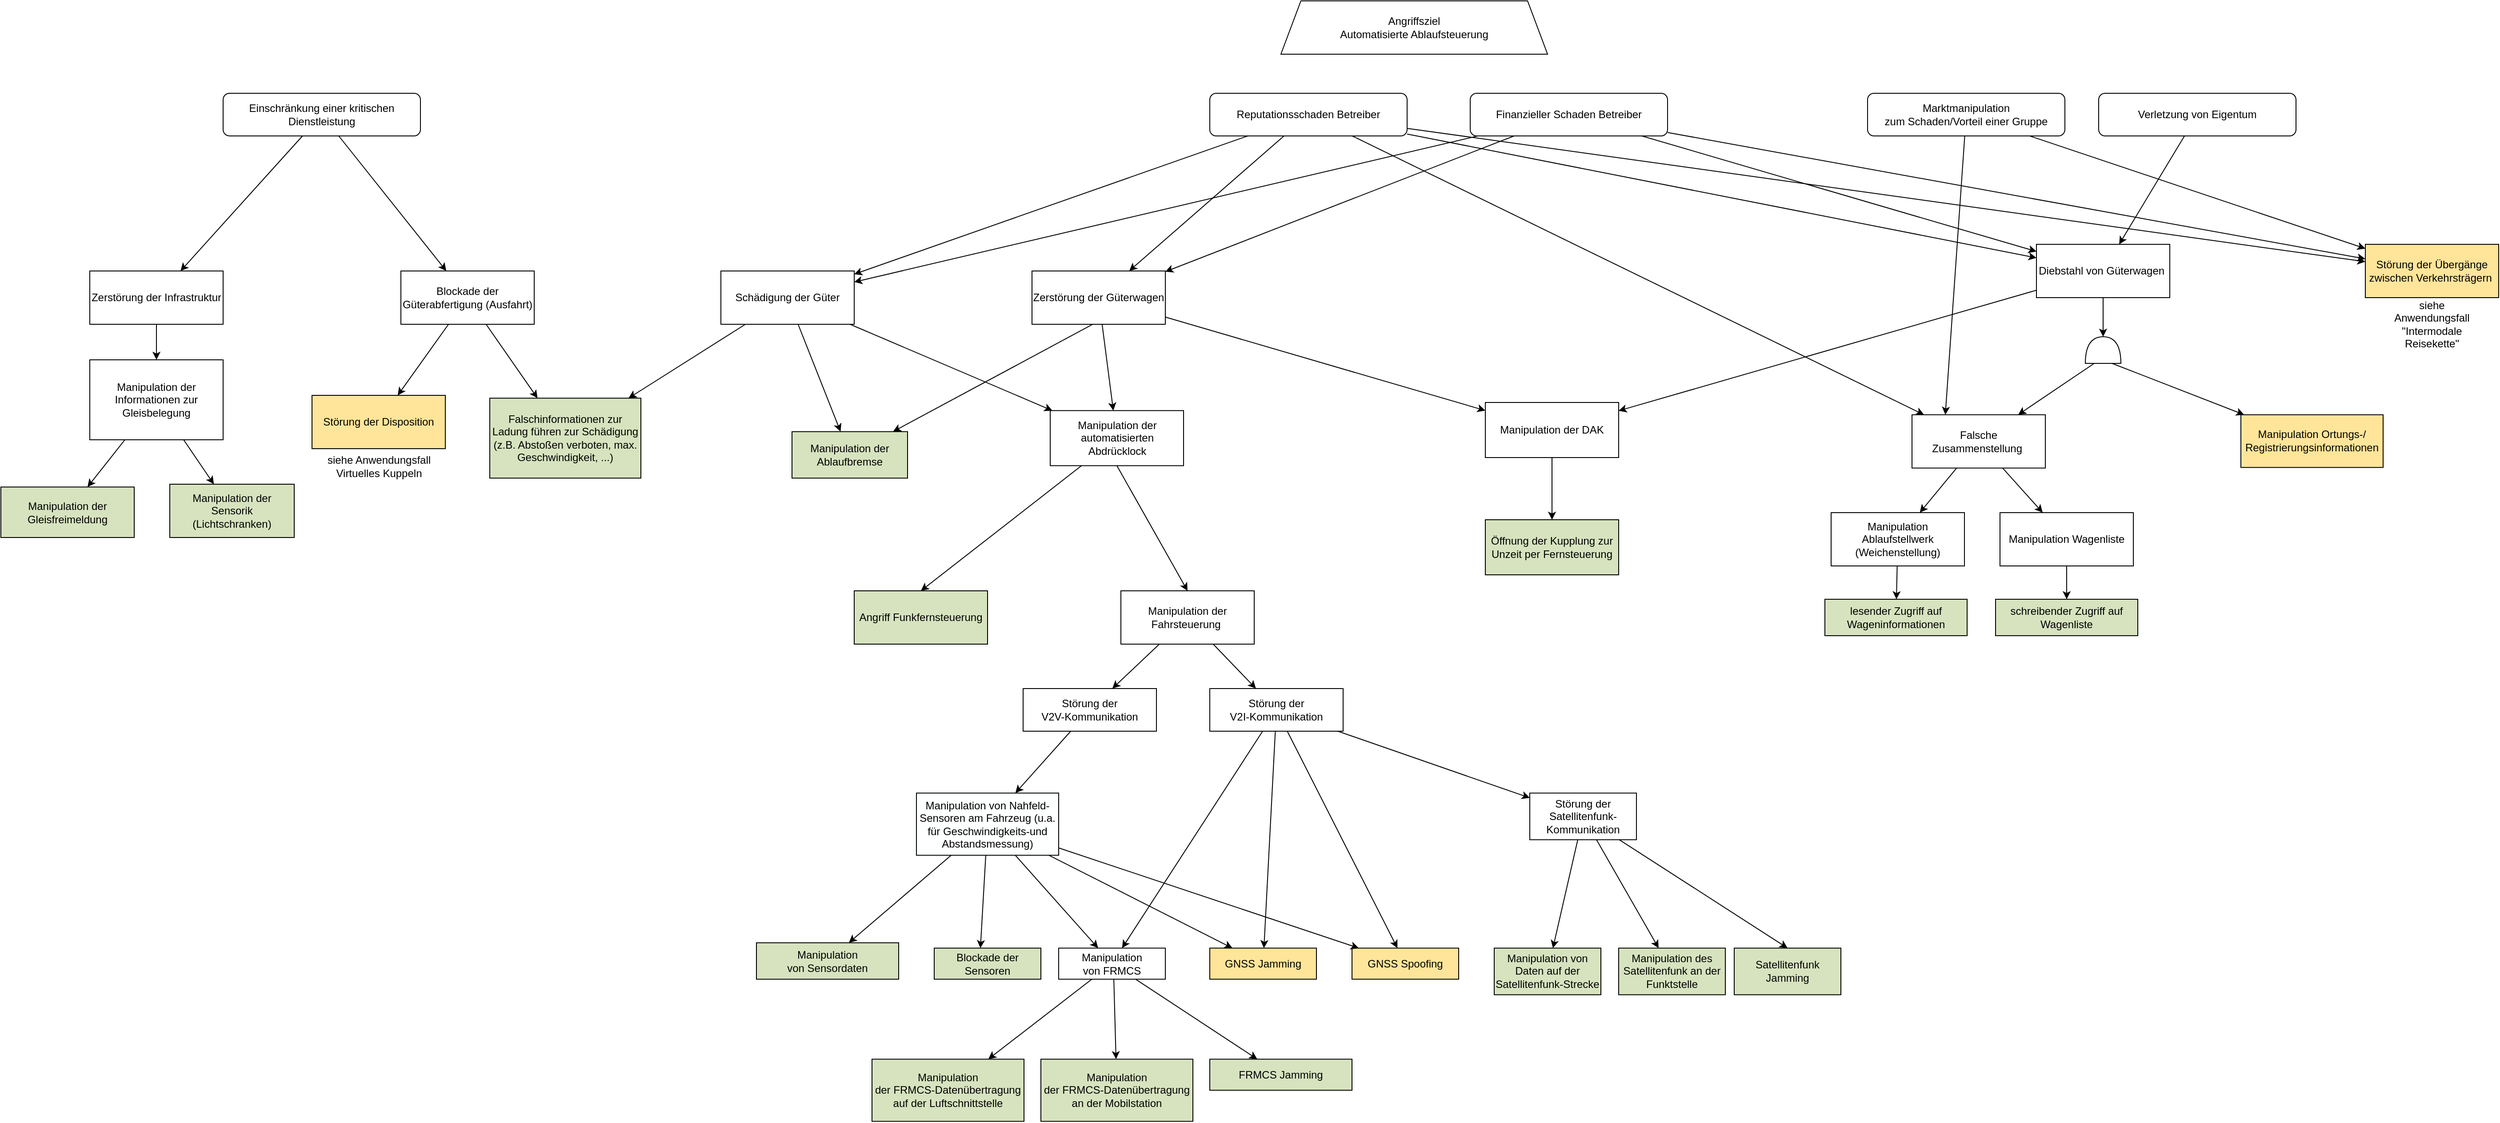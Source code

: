 <mxfile compressed="false" version="15.7.3" type="device">
  <diagram id="UJWsQ4LCsPfUxE9BL8zf" name="Seite-1">
    <mxGraphModel dx="2354" dy="2383" grid="1" gridSize="10" guides="1" tooltips="1" connect="1" arrows="1" fold="1" page="1" pageScale="1" pageWidth="1169" pageHeight="827" math="0" shadow="0">
      <root>
        <mxCell id="0" />
        <mxCell id="1" parent="0" />
        <mxCell id="d351gr_Q7ugyejpmsUi6-1" value="Angriffsziel&#xa;Automatisierte Ablaufsteuerung" style="whiteSpace=wrap;shape=trapezoid;size=0.075;" parent="1" vertex="1">
          <mxGeometry x="960" y="-1654" width="300" height="60" as="geometry" />
        </mxCell>
        <mxCell id="kprr7zVfryuXTpy--eaS-2" value="Einschränkung einer kritischen Dienstleistung" style="rounded=1;whiteSpace=wrap;" parent="1" vertex="1">
          <mxGeometry x="-230" y="-1550" width="222" height="48" as="geometry" />
        </mxCell>
        <mxCell id="kprr7zVfryuXTpy--eaS-3" value="Reputationsschaden Betreiber" style="rounded=1;whiteSpace=wrap;" parent="1" vertex="1">
          <mxGeometry x="880" y="-1550" width="222" height="48" as="geometry" />
        </mxCell>
        <mxCell id="kprr7zVfryuXTpy--eaS-8" value="Marktmanipulation&#xa;zum Schaden/Vorteil einer Gruppe" style="rounded=1;whiteSpace=wrap;" parent="1" vertex="1">
          <mxGeometry x="1620" y="-1550" width="222" height="48" as="geometry" />
        </mxCell>
        <mxCell id="kprr7zVfryuXTpy--eaS-11" value="Verletzung von Eigentum" style="rounded=1;whiteSpace=wrap;" parent="1" vertex="1">
          <mxGeometry x="1880" y="-1550" width="222" height="48" as="geometry" />
        </mxCell>
        <mxCell id="i0_VuYSUXwv3GOk7AtMA-3" value="Störung der Disposition" style="fillColor=#fee599;whiteSpace=wrap;" parent="1" vertex="1">
          <mxGeometry x="-130" y="-1210" width="150" height="60" as="geometry" />
        </mxCell>
        <mxCell id="i0_VuYSUXwv3GOk7AtMA-4" value="siehe Anwendungsfall Virtuelles Kuppeln" style="text;strokeColor=none;fillColor=none;align=center;verticalAlign=middle;whiteSpace=wrap;rounded=0;" parent="1" vertex="1">
          <mxGeometry x="-122.5" y="-1140" width="135" height="20" as="geometry" />
        </mxCell>
        <mxCell id="i0_VuYSUXwv3GOk7AtMA-6" value="Störung der Übergänge zwischen Verkehrsträgern " style="fillColor=#fee599;whiteSpace=wrap;" parent="1" vertex="1">
          <mxGeometry x="2180" y="-1380" width="150" height="60" as="geometry" />
        </mxCell>
        <mxCell id="i0_VuYSUXwv3GOk7AtMA-7" value="siehe Anwendungsfall &quot;Intermodale Reisekette&quot;" style="text;strokeColor=none;fillColor=none;align=center;verticalAlign=middle;whiteSpace=wrap;rounded=0;" parent="1" vertex="1">
          <mxGeometry x="2200" y="-1300" width="110" height="20" as="geometry" />
        </mxCell>
        <mxCell id="i0_VuYSUXwv3GOk7AtMA-8" value="Manipulation der Fahrsteuerung " style="whiteSpace=wrap;" parent="1" vertex="1">
          <mxGeometry x="780" y="-990" width="150" height="60" as="geometry" />
        </mxCell>
        <mxCell id="i0_VuYSUXwv3GOk7AtMA-9" value="Manipulation von Nahfeld-Sensoren am Fahrzeug (u.a. für Geschwindigkeits-und Abstandsmessung)" style="verticalAlign=middle;align=center;gradientColor=none;labelBackgroundColor=none;rounded=0;whiteSpace=wrap;fillColor=#FEFFFF;" parent="1" vertex="1">
          <mxGeometry x="550" y="-762.34" width="160" height="70" as="geometry" />
        </mxCell>
        <mxCell id="i0_VuYSUXwv3GOk7AtMA-10" value="Manipulation&#xa;von Sensordaten" style="verticalAlign=middle;align=center;gradientColor=none;labelBackgroundColor=none;rounded=0;whiteSpace=wrap;fillColor=#D7E3BF;" parent="1" vertex="1">
          <mxGeometry x="370" y="-593.84" width="160" height="41" as="geometry" />
        </mxCell>
        <mxCell id="i0_VuYSUXwv3GOk7AtMA-11" value="Blockade der&#xa;Sensoren" style="verticalAlign=middle;align=center;gradientColor=none;labelBackgroundColor=none;rounded=0;whiteSpace=wrap;fillColor=#D7E3BF;" parent="1" vertex="1">
          <mxGeometry x="570" y="-587.84" width="120" height="35" as="geometry" />
        </mxCell>
        <mxCell id="i0_VuYSUXwv3GOk7AtMA-12" value="" style="endArrow=classic;" parent="1" source="i0_VuYSUXwv3GOk7AtMA-9" target="i0_VuYSUXwv3GOk7AtMA-10" edge="1">
          <mxGeometry width="50" height="50" relative="1" as="geometry">
            <mxPoint x="470" y="-792.84" as="sourcePoint" />
            <mxPoint x="520" y="-842.84" as="targetPoint" />
          </mxGeometry>
        </mxCell>
        <mxCell id="i0_VuYSUXwv3GOk7AtMA-13" value="" style="endArrow=classic;entryX=0.433;entryY=0;entryDx=0;entryDy=0;entryPerimeter=0;" parent="1" source="i0_VuYSUXwv3GOk7AtMA-9" target="i0_VuYSUXwv3GOk7AtMA-11" edge="1">
          <mxGeometry width="50" height="50" relative="1" as="geometry">
            <mxPoint x="477" y="-812.84" as="sourcePoint" />
            <mxPoint x="570" y="-732.84" as="targetPoint" />
          </mxGeometry>
        </mxCell>
        <mxCell id="0azLL2mrelKw0A_vAqfH-1" value="" style="edgeStyle=none;rounded=0;orthogonalLoop=1;jettySize=auto;html=1;" parent="1" source="i0_VuYSUXwv3GOk7AtMA-8" target="i0_VuYSUXwv3GOk7AtMA-14" edge="1">
          <mxGeometry relative="1" as="geometry" />
        </mxCell>
        <mxCell id="i0_VuYSUXwv3GOk7AtMA-14" value="Störung der&#xa;V2V-Kommunikation" style="verticalAlign=middle;align=center;fillColor=#FFFFFF;gradientColor=none;labelBackgroundColor=none;rounded=0;whiteSpace=wrap;" parent="1" vertex="1">
          <mxGeometry x="670" y="-880" width="150" height="48" as="geometry" />
        </mxCell>
        <mxCell id="i0_VuYSUXwv3GOk7AtMA-15" value="" style="endArrow=classic;" parent="1" source="i0_VuYSUXwv3GOk7AtMA-14" target="i0_VuYSUXwv3GOk7AtMA-9" edge="1">
          <mxGeometry width="50" height="50" relative="1" as="geometry">
            <mxPoint x="720.247" y="-814.84" as="sourcePoint" />
            <mxPoint x="560" y="-862.84" as="targetPoint" />
          </mxGeometry>
        </mxCell>
        <mxCell id="i0_VuYSUXwv3GOk7AtMA-16" value="GNSS Jamming" style="verticalAlign=middle;align=center;fillColor=#fee599;gradientColor=none;labelBackgroundColor=none;rounded=0;whiteSpace=wrap;" parent="1" vertex="1">
          <mxGeometry x="880" y="-587.84" width="120" height="35" as="geometry" />
        </mxCell>
        <mxCell id="i0_VuYSUXwv3GOk7AtMA-17" value="GNSS Spoofing" style="verticalAlign=middle;align=center;fillColor=#fee599;gradientColor=none;labelBackgroundColor=none;rounded=0;whiteSpace=wrap;" parent="1" vertex="1">
          <mxGeometry x="1040" y="-587.84" width="120" height="35" as="geometry" />
        </mxCell>
        <mxCell id="i0_VuYSUXwv3GOk7AtMA-18" value="" style="endArrow=classic;" parent="1" source="i0_VuYSUXwv3GOk7AtMA-9" target="i0_VuYSUXwv3GOk7AtMA-16" edge="1">
          <mxGeometry width="50" height="50" relative="1" as="geometry">
            <mxPoint x="520" y="-692.84" as="sourcePoint" />
            <mxPoint x="570" y="-742.84" as="targetPoint" />
          </mxGeometry>
        </mxCell>
        <mxCell id="i0_VuYSUXwv3GOk7AtMA-19" value="" style="endArrow=classic;" parent="1" source="i0_VuYSUXwv3GOk7AtMA-9" target="i0_VuYSUXwv3GOk7AtMA-17" edge="1">
          <mxGeometry width="50" height="50" relative="1" as="geometry">
            <mxPoint x="540" y="-692.84" as="sourcePoint" />
            <mxPoint x="590" y="-742.84" as="targetPoint" />
          </mxGeometry>
        </mxCell>
        <mxCell id="0azLL2mrelKw0A_vAqfH-2" value="" style="edgeStyle=none;rounded=0;orthogonalLoop=1;jettySize=auto;html=1;" parent="1" source="i0_VuYSUXwv3GOk7AtMA-8" target="i0_VuYSUXwv3GOk7AtMA-20" edge="1">
          <mxGeometry relative="1" as="geometry" />
        </mxCell>
        <mxCell id="i0_VuYSUXwv3GOk7AtMA-20" value="Störung der&#xa;V2I-Kommunikation" style="verticalAlign=middle;align=center;fillColor=#FFFFFF;gradientColor=none;labelBackgroundColor=none;rounded=0;whiteSpace=wrap;" parent="1" vertex="1">
          <mxGeometry x="880" y="-880" width="150" height="48" as="geometry" />
        </mxCell>
        <mxCell id="i0_VuYSUXwv3GOk7AtMA-21" style="rounded=0;orthogonalLoop=1;jettySize=auto;" parent="1" source="i0_VuYSUXwv3GOk7AtMA-22" target="i0_VuYSUXwv3GOk7AtMA-38" edge="1">
          <mxGeometry relative="1" as="geometry" />
        </mxCell>
        <mxCell id="i0_VuYSUXwv3GOk7AtMA-22" value="Manipulation&#xa;von FRMCS" style="verticalAlign=middle;align=center;gradientColor=none;labelBackgroundColor=none;rounded=0;whiteSpace=wrap;fillColor=#FFFFFF;" parent="1" vertex="1">
          <mxGeometry x="710" y="-587.84" width="120" height="35" as="geometry" />
        </mxCell>
        <mxCell id="i0_VuYSUXwv3GOk7AtMA-23" value="" style="endArrow=classic;" parent="1" source="i0_VuYSUXwv3GOk7AtMA-20" target="i0_VuYSUXwv3GOk7AtMA-16" edge="1">
          <mxGeometry width="50" height="50" relative="1" as="geometry">
            <mxPoint x="939.358" y="-814.84" as="sourcePoint" />
            <mxPoint x="770" y="-592.84" as="targetPoint" />
          </mxGeometry>
        </mxCell>
        <mxCell id="i0_VuYSUXwv3GOk7AtMA-24" value="" style="endArrow=classic;" parent="1" source="i0_VuYSUXwv3GOk7AtMA-20" target="i0_VuYSUXwv3GOk7AtMA-17" edge="1">
          <mxGeometry width="50" height="50" relative="1" as="geometry">
            <mxPoint x="953.659" y="-814.84" as="sourcePoint" />
            <mxPoint x="870" y="-832.84" as="targetPoint" />
          </mxGeometry>
        </mxCell>
        <mxCell id="i0_VuYSUXwv3GOk7AtMA-25" value="" style="endArrow=classic;" parent="1" source="i0_VuYSUXwv3GOk7AtMA-9" target="i0_VuYSUXwv3GOk7AtMA-22" edge="1">
          <mxGeometry width="50" height="50" relative="1" as="geometry">
            <mxPoint x="520" y="-692.84" as="sourcePoint" />
            <mxPoint x="870" y="-832.84" as="targetPoint" />
          </mxGeometry>
        </mxCell>
        <mxCell id="i0_VuYSUXwv3GOk7AtMA-26" value="" style="endArrow=classic;" parent="1" source="i0_VuYSUXwv3GOk7AtMA-20" target="i0_VuYSUXwv3GOk7AtMA-22" edge="1">
          <mxGeometry width="50" height="50" relative="1" as="geometry">
            <mxPoint x="730" y="-868" as="sourcePoint" />
            <mxPoint x="1180" y="-686" as="targetPoint" />
          </mxGeometry>
        </mxCell>
        <mxCell id="i0_VuYSUXwv3GOk7AtMA-27" value="FRMCS Jamming" style="verticalAlign=middle;align=center;gradientColor=none;labelBackgroundColor=none;rounded=0;whiteSpace=wrap;fillColor=#D7E3BF;" parent="1" vertex="1">
          <mxGeometry x="880" y="-462.84" width="160" height="35" as="geometry" />
        </mxCell>
        <mxCell id="i0_VuYSUXwv3GOk7AtMA-28" value="Manipulation&#xa;der FRMCS-Datenübertragung an der Mobilstation" style="verticalAlign=middle;align=center;gradientColor=none;labelBackgroundColor=none;rounded=0;whiteSpace=wrap;fillColor=#D7E3BF;" parent="1" vertex="1">
          <mxGeometry x="690" y="-462.84" width="171" height="70" as="geometry" />
        </mxCell>
        <mxCell id="i0_VuYSUXwv3GOk7AtMA-29" value="" style="endArrow=classic;" parent="1" source="i0_VuYSUXwv3GOk7AtMA-22" target="i0_VuYSUXwv3GOk7AtMA-27" edge="1">
          <mxGeometry width="50" height="50" relative="1" as="geometry">
            <mxPoint x="1190" y="-602.84" as="sourcePoint" />
            <mxPoint x="1310" y="-572.84" as="targetPoint" />
          </mxGeometry>
        </mxCell>
        <mxCell id="i0_VuYSUXwv3GOk7AtMA-30" value="" style="endArrow=classic;exitX=0.517;exitY=1;exitDx=0;exitDy=0;exitPerimeter=0;" parent="1" source="i0_VuYSUXwv3GOk7AtMA-22" target="i0_VuYSUXwv3GOk7AtMA-28" edge="1">
          <mxGeometry width="50" height="50" relative="1" as="geometry">
            <mxPoint x="1170" y="-602.84" as="sourcePoint" />
            <mxPoint x="1220" y="-652.84" as="targetPoint" />
          </mxGeometry>
        </mxCell>
        <mxCell id="i0_VuYSUXwv3GOk7AtMA-31" style="edgeStyle=none;rounded=0;orthogonalLoop=1;jettySize=auto;html=1;" parent="1" source="i0_VuYSUXwv3GOk7AtMA-32" target="i0_VuYSUXwv3GOk7AtMA-39" edge="1">
          <mxGeometry relative="1" as="geometry" />
        </mxCell>
        <mxCell id="i0_VuYSUXwv3GOk7AtMA-32" value="Störung der Satellitenfunk-Kommunikation" style="whiteSpace=wrap;rounded=0;fillColor=#FFFFFF;" parent="1" vertex="1">
          <mxGeometry x="1240" y="-762.34" width="120" height="52.5" as="geometry" />
        </mxCell>
        <mxCell id="i0_VuYSUXwv3GOk7AtMA-33" value="" style="endArrow=classic;" parent="1" source="i0_VuYSUXwv3GOk7AtMA-20" target="i0_VuYSUXwv3GOk7AtMA-32" edge="1">
          <mxGeometry width="50" height="50" relative="1" as="geometry">
            <mxPoint x="1030" y="-815.999" as="sourcePoint" />
            <mxPoint x="890" y="-832.84" as="targetPoint" />
          </mxGeometry>
        </mxCell>
        <mxCell id="i0_VuYSUXwv3GOk7AtMA-34" value="Manipulation von Daten auf der Satellitenfunk-Strecke" style="whiteSpace=wrap;rounded=0;fillColor=#D7E3BF;" parent="1" vertex="1">
          <mxGeometry x="1200" y="-587.84" width="120" height="52.5" as="geometry" />
        </mxCell>
        <mxCell id="i0_VuYSUXwv3GOk7AtMA-35" value="Satellitenfunk Jamming" style="whiteSpace=wrap;rounded=0;fillColor=#D7E3BF;" parent="1" vertex="1">
          <mxGeometry x="1470" y="-587.84" width="120" height="52.5" as="geometry" />
        </mxCell>
        <mxCell id="i0_VuYSUXwv3GOk7AtMA-36" value="" style="endArrow=classic;" parent="1" source="i0_VuYSUXwv3GOk7AtMA-32" target="i0_VuYSUXwv3GOk7AtMA-34" edge="1">
          <mxGeometry width="50" height="50" relative="1" as="geometry">
            <mxPoint x="840" y="-762.84" as="sourcePoint" />
            <mxPoint x="1200" y="-714.84" as="targetPoint" />
          </mxGeometry>
        </mxCell>
        <mxCell id="i0_VuYSUXwv3GOk7AtMA-37" value="" style="endArrow=classic;entryX=0.5;entryY=0;entryDx=0;entryDy=0;" parent="1" source="i0_VuYSUXwv3GOk7AtMA-32" target="i0_VuYSUXwv3GOk7AtMA-35" edge="1">
          <mxGeometry width="50" height="50" relative="1" as="geometry">
            <mxPoint x="1230" y="-702.84" as="sourcePoint" />
            <mxPoint x="1280" y="-752.84" as="targetPoint" />
          </mxGeometry>
        </mxCell>
        <mxCell id="i0_VuYSUXwv3GOk7AtMA-38" value="Manipulation&#xa;der FRMCS-Datenübertragung auf der Luftschnittstelle" style="verticalAlign=middle;align=center;gradientColor=none;labelBackgroundColor=none;rounded=0;whiteSpace=wrap;fillColor=#D7E3BF;" parent="1" vertex="1">
          <mxGeometry x="500" y="-462.84" width="171" height="70" as="geometry" />
        </mxCell>
        <mxCell id="i0_VuYSUXwv3GOk7AtMA-39" value="Manipulation des Satellitenfunk an der Funktstelle" style="whiteSpace=wrap;rounded=0;fillColor=#D7E3BF;" parent="1" vertex="1">
          <mxGeometry x="1340" y="-587.84" width="120" height="52.5" as="geometry" />
        </mxCell>
        <mxCell id="i0_VuYSUXwv3GOk7AtMA-42" value="Schädigung der Güter" style="whiteSpace=wrap;" parent="1" vertex="1">
          <mxGeometry x="330" y="-1350" width="150" height="60" as="geometry" />
        </mxCell>
        <mxCell id="z6vCqgltYBY6s92kll8C-1" value="" style="rounded=0;orthogonalLoop=1;jettySize=auto;html=1;" parent="1" source="i0_VuYSUXwv3GOk7AtMA-42" target="i0_VuYSUXwv3GOk7AtMA-43" edge="1">
          <mxGeometry relative="1" as="geometry" />
        </mxCell>
        <mxCell id="z6vCqgltYBY6s92kll8C-13" value="" style="rounded=0;orthogonalLoop=1;jettySize=auto;html=1;" parent="1" source="i0_VuYSUXwv3GOk7AtMA-52" target="i0_VuYSUXwv3GOk7AtMA-43" edge="1">
          <mxGeometry relative="1" as="geometry" />
        </mxCell>
        <mxCell id="i0_VuYSUXwv3GOk7AtMA-43" value="Falschinformationen zur Ladung führen zur Schädigung &#xa;(z.B. Abstoßen verboten, max. Geschwindigkeit, ...)" style="whiteSpace=wrap;rounded=0;fillColor=#D7E3BF;" parent="1" vertex="1">
          <mxGeometry x="70" y="-1206.84" width="170" height="90" as="geometry" />
        </mxCell>
        <mxCell id="z6vCqgltYBY6s92kll8C-2" value="" style="rounded=0;orthogonalLoop=1;jettySize=auto;html=1;exitX=0.453;exitY=1.003;exitDx=0;exitDy=0;exitPerimeter=0;" parent="1" source="i0_VuYSUXwv3GOk7AtMA-45" target="i0_VuYSUXwv3GOk7AtMA-44" edge="1">
          <mxGeometry relative="1" as="geometry" />
        </mxCell>
        <mxCell id="z6vCqgltYBY6s92kll8C-3" value="" style="rounded=0;orthogonalLoop=1;jettySize=auto;html=1;" parent="1" source="i0_VuYSUXwv3GOk7AtMA-42" target="i0_VuYSUXwv3GOk7AtMA-44" edge="1">
          <mxGeometry relative="1" as="geometry" />
        </mxCell>
        <mxCell id="i0_VuYSUXwv3GOk7AtMA-44" value="Manipulation der Ablaufbremse" style="whiteSpace=wrap;rounded=0;fillColor=#D7E3BF;" parent="1" vertex="1">
          <mxGeometry x="410" y="-1169.18" width="130" height="52.34" as="geometry" />
        </mxCell>
        <mxCell id="5x-6YdXmlLBo3wP-KoqJ-10" style="edgeStyle=none;rounded=0;orthogonalLoop=1;jettySize=auto;html=1;" parent="1" source="i0_VuYSUXwv3GOk7AtMA-45" target="5x-6YdXmlLBo3wP-KoqJ-9" edge="1">
          <mxGeometry relative="1" as="geometry" />
        </mxCell>
        <mxCell id="i0_VuYSUXwv3GOk7AtMA-45" value="Zerstörung der Güterwagen" style="whiteSpace=wrap;" parent="1" vertex="1">
          <mxGeometry x="680" y="-1350" width="150" height="60" as="geometry" />
        </mxCell>
        <mxCell id="z6vCqgltYBY6s92kll8C-5" value="" style="rounded=0;orthogonalLoop=1;jettySize=auto;html=1;" parent="1" source="i0_VuYSUXwv3GOk7AtMA-45" target="i0_VuYSUXwv3GOk7AtMA-46" edge="1">
          <mxGeometry relative="1" as="geometry" />
        </mxCell>
        <mxCell id="z6vCqgltYBY6s92kll8C-6" value="" style="rounded=0;orthogonalLoop=1;jettySize=auto;html=1;" parent="1" source="i0_VuYSUXwv3GOk7AtMA-42" target="i0_VuYSUXwv3GOk7AtMA-46" edge="1">
          <mxGeometry relative="1" as="geometry" />
        </mxCell>
        <mxCell id="i0_VuYSUXwv3GOk7AtMA-46" value="Manipulation der automatisierten Abdrücklock" style="whiteSpace=wrap;" parent="1" vertex="1">
          <mxGeometry x="700.5" y="-1192.84" width="150" height="62" as="geometry" />
        </mxCell>
        <mxCell id="z6vCqgltYBY6s92kll8C-12" value="" style="rounded=0;orthogonalLoop=1;jettySize=auto;html=1;" parent="1" source="i0_VuYSUXwv3GOk7AtMA-51" target="i0_VuYSUXwv3GOk7AtMA-47" edge="1">
          <mxGeometry relative="1" as="geometry" />
        </mxCell>
        <mxCell id="i0_VuYSUXwv3GOk7AtMA-47" value="Manipulation der Informationen zur Gleisbelegung" style="whiteSpace=wrap;" parent="1" vertex="1">
          <mxGeometry x="-380" y="-1250" width="150" height="90" as="geometry" />
        </mxCell>
        <mxCell id="i0_VuYSUXwv3GOk7AtMA-48" value="Angriff Funkfernsteuerung" style="whiteSpace=wrap;rounded=0;fillColor=#D7E3BF;" parent="1" vertex="1">
          <mxGeometry x="480" y="-990" width="150" height="60" as="geometry" />
        </mxCell>
        <mxCell id="i0_VuYSUXwv3GOk7AtMA-51" value="Zerstörung der Infrastruktur" style="whiteSpace=wrap;" parent="1" vertex="1">
          <mxGeometry x="-380" y="-1350" width="150" height="60" as="geometry" />
        </mxCell>
        <mxCell id="i0_VuYSUXwv3GOk7AtMA-52" value="Blockade der Güterabfertigung (Ausfahrt)" style="whiteSpace=wrap;" parent="1" vertex="1">
          <mxGeometry x="-30" y="-1350" width="150" height="60" as="geometry" />
        </mxCell>
        <mxCell id="i0_VuYSUXwv3GOk7AtMA-66" value="" style="rounded=0;orthogonalLoop=1;jettySize=auto;html=1;" parent="1" source="kprr7zVfryuXTpy--eaS-3" target="i0_VuYSUXwv3GOk7AtMA-56" edge="1">
          <mxGeometry relative="1" as="geometry">
            <mxPoint x="1425" y="-1380" as="targetPoint" />
            <mxPoint x="1455" y="-1460" as="sourcePoint" />
          </mxGeometry>
        </mxCell>
        <mxCell id="i0_VuYSUXwv3GOk7AtMA-68" value="" style="rounded=0;orthogonalLoop=1;jettySize=auto;html=1;" parent="1" source="kprr7zVfryuXTpy--eaS-3" target="i0_VuYSUXwv3GOk7AtMA-55" edge="1">
          <mxGeometry relative="1" as="geometry">
            <mxPoint x="1460" y="-1502" as="sourcePoint" />
          </mxGeometry>
        </mxCell>
        <mxCell id="0azLL2mrelKw0A_vAqfH-21" value="" style="edgeStyle=none;rounded=0;orthogonalLoop=1;jettySize=auto;html=1;" parent="1" source="0azLL2mrelKw0A_vAqfH-20" target="i0_VuYSUXwv3GOk7AtMA-55" edge="1">
          <mxGeometry relative="1" as="geometry" />
        </mxCell>
        <mxCell id="5x-6YdXmlLBo3wP-KoqJ-4" style="edgeStyle=none;rounded=0;orthogonalLoop=1;jettySize=auto;html=1;" parent="1" source="i0_VuYSUXwv3GOk7AtMA-55" target="kprr7zVfryuXTpy--eaS-12" edge="1">
          <mxGeometry relative="1" as="geometry" />
        </mxCell>
        <mxCell id="5x-6YdXmlLBo3wP-KoqJ-11" style="edgeStyle=none;rounded=0;orthogonalLoop=1;jettySize=auto;html=1;" parent="1" source="i0_VuYSUXwv3GOk7AtMA-55" target="5x-6YdXmlLBo3wP-KoqJ-9" edge="1">
          <mxGeometry relative="1" as="geometry" />
        </mxCell>
        <mxCell id="i0_VuYSUXwv3GOk7AtMA-55" value="Diebstahl von Güterwagen " style="whiteSpace=wrap;" parent="1" vertex="1">
          <mxGeometry x="1810" y="-1380" width="150" height="60" as="geometry" />
        </mxCell>
        <mxCell id="5x-6YdXmlLBo3wP-KoqJ-5" style="edgeStyle=none;rounded=0;orthogonalLoop=1;jettySize=auto;html=1;" parent="1" source="i0_VuYSUXwv3GOk7AtMA-56" target="0azLL2mrelKw0A_vAqfH-11" edge="1">
          <mxGeometry relative="1" as="geometry" />
        </mxCell>
        <mxCell id="5x-6YdXmlLBo3wP-KoqJ-6" style="edgeStyle=none;rounded=0;orthogonalLoop=1;jettySize=auto;html=1;" parent="1" source="i0_VuYSUXwv3GOk7AtMA-56" target="0azLL2mrelKw0A_vAqfH-14" edge="1">
          <mxGeometry relative="1" as="geometry" />
        </mxCell>
        <mxCell id="i0_VuYSUXwv3GOk7AtMA-56" value="Falsche Zusammenstellung " style="whiteSpace=wrap;" parent="1" vertex="1">
          <mxGeometry x="1670" y="-1188.18" width="150" height="60" as="geometry" />
        </mxCell>
        <mxCell id="5x-6YdXmlLBo3wP-KoqJ-2" style="rounded=0;orthogonalLoop=1;jettySize=auto;html=1;exitX=0;exitY=0.25;exitDx=0;exitDy=0;exitPerimeter=0;" parent="1" source="kprr7zVfryuXTpy--eaS-12" target="i0_VuYSUXwv3GOk7AtMA-56" edge="1">
          <mxGeometry relative="1" as="geometry" />
        </mxCell>
        <mxCell id="5x-6YdXmlLBo3wP-KoqJ-3" style="edgeStyle=none;rounded=0;orthogonalLoop=1;jettySize=auto;html=1;exitX=0;exitY=0.75;exitDx=0;exitDy=0;exitPerimeter=0;" parent="1" source="kprr7zVfryuXTpy--eaS-12" target="0azLL2mrelKw0A_vAqfH-32" edge="1">
          <mxGeometry relative="1" as="geometry" />
        </mxCell>
        <mxCell id="kprr7zVfryuXTpy--eaS-12" value="" style="shape=or;whiteSpace=wrap;html=1;rotation=-90;" parent="1" vertex="1">
          <mxGeometry x="1870" y="-1281" width="30" height="40" as="geometry" />
        </mxCell>
        <mxCell id="i0_VuYSUXwv3GOk7AtMA-70" value="lesender Zugriff auf Wageninformationen" style="verticalAlign=middle;align=center;gradientColor=none;labelBackgroundColor=none;rounded=0;whiteSpace=wrap;fillColor=#D7E3BF;" parent="1" vertex="1">
          <mxGeometry x="1572" y="-980.5" width="160" height="41" as="geometry" />
        </mxCell>
        <mxCell id="z6vCqgltYBY6s92kll8C-9" value="" style="rounded=0;orthogonalLoop=1;jettySize=auto;html=1;" parent="1" source="i0_VuYSUXwv3GOk7AtMA-47" target="z6vCqgltYBY6s92kll8C-8" edge="1">
          <mxGeometry relative="1" as="geometry" />
        </mxCell>
        <mxCell id="z6vCqgltYBY6s92kll8C-8" value="Manipulation der Sensorik (Lichtschranken)" style="whiteSpace=wrap;rounded=0;fillColor=#D7E3BF;" parent="1" vertex="1">
          <mxGeometry x="-290" y="-1110" width="140" height="60" as="geometry" />
        </mxCell>
        <mxCell id="z6vCqgltYBY6s92kll8C-11" value="" style="rounded=0;orthogonalLoop=1;jettySize=auto;html=1;" parent="1" source="i0_VuYSUXwv3GOk7AtMA-47" target="z6vCqgltYBY6s92kll8C-10" edge="1">
          <mxGeometry relative="1" as="geometry" />
        </mxCell>
        <mxCell id="z6vCqgltYBY6s92kll8C-10" value="Manipulation der Gleisfreimeldung" style="whiteSpace=wrap;rounded=0;fillColor=#D7E3BF;" parent="1" vertex="1">
          <mxGeometry x="-480" y="-1106.84" width="150" height="56.84" as="geometry" />
        </mxCell>
        <mxCell id="0azLL2mrelKw0A_vAqfH-3" value="" style="rounded=0;orthogonalLoop=1;jettySize=auto;html=1;entryX=0.5;entryY=0;entryDx=0;entryDy=0;exitX=0.5;exitY=1;exitDx=0;exitDy=0;" parent="1" source="i0_VuYSUXwv3GOk7AtMA-46" target="i0_VuYSUXwv3GOk7AtMA-8" edge="1">
          <mxGeometry relative="1" as="geometry">
            <mxPoint x="647.95" y="-1279.82" as="sourcePoint" />
            <mxPoint x="534.905" y="-1152.34" as="targetPoint" />
          </mxGeometry>
        </mxCell>
        <mxCell id="0azLL2mrelKw0A_vAqfH-4" value="" style="rounded=0;orthogonalLoop=1;jettySize=auto;html=1;entryX=0.5;entryY=0;entryDx=0;entryDy=0;" parent="1" source="i0_VuYSUXwv3GOk7AtMA-46" target="i0_VuYSUXwv3GOk7AtMA-48" edge="1">
          <mxGeometry relative="1" as="geometry">
            <mxPoint x="795.0" y="-1132" as="sourcePoint" />
            <mxPoint x="865.0" y="-980.0" as="targetPoint" />
          </mxGeometry>
        </mxCell>
        <mxCell id="5x-6YdXmlLBo3wP-KoqJ-7" style="edgeStyle=none;rounded=0;orthogonalLoop=1;jettySize=auto;html=1;" parent="1" source="0azLL2mrelKw0A_vAqfH-11" target="i0_VuYSUXwv3GOk7AtMA-70" edge="1">
          <mxGeometry relative="1" as="geometry" />
        </mxCell>
        <mxCell id="0azLL2mrelKw0A_vAqfH-11" value="Manipulation Ablaufstellwerk (Weichenstellung)" style="whiteSpace=wrap;" parent="1" vertex="1">
          <mxGeometry x="1579" y="-1078" width="150" height="60" as="geometry" />
        </mxCell>
        <mxCell id="5x-6YdXmlLBo3wP-KoqJ-8" style="edgeStyle=none;rounded=0;orthogonalLoop=1;jettySize=auto;html=1;" parent="1" source="0azLL2mrelKw0A_vAqfH-14" target="0azLL2mrelKw0A_vAqfH-18" edge="1">
          <mxGeometry relative="1" as="geometry" />
        </mxCell>
        <mxCell id="0azLL2mrelKw0A_vAqfH-14" value="Manipulation Wagenliste" style="whiteSpace=wrap;" parent="1" vertex="1">
          <mxGeometry x="1769" y="-1078" width="150" height="60" as="geometry" />
        </mxCell>
        <mxCell id="0azLL2mrelKw0A_vAqfH-18" value="schreibender Zugriff auf Wagenliste" style="verticalAlign=middle;align=center;gradientColor=none;labelBackgroundColor=none;rounded=0;whiteSpace=wrap;fillColor=#D7E3BF;" parent="1" vertex="1">
          <mxGeometry x="1764" y="-980.5" width="160" height="41" as="geometry" />
        </mxCell>
        <mxCell id="0azLL2mrelKw0A_vAqfH-20" value="Finanzieller Schaden Betreiber" style="rounded=1;whiteSpace=wrap;" parent="1" vertex="1">
          <mxGeometry x="1173" y="-1550" width="222" height="48" as="geometry" />
        </mxCell>
        <mxCell id="0azLL2mrelKw0A_vAqfH-22" value="" style="rounded=0;orthogonalLoop=1;jettySize=auto;html=1;entryX=0.25;entryY=0;entryDx=0;entryDy=0;" parent="1" source="kprr7zVfryuXTpy--eaS-8" target="i0_VuYSUXwv3GOk7AtMA-56" edge="1">
          <mxGeometry relative="1" as="geometry">
            <mxPoint x="1700" y="-1190" as="targetPoint" />
            <mxPoint x="1489.564" y="-1492" as="sourcePoint" />
          </mxGeometry>
        </mxCell>
        <mxCell id="0azLL2mrelKw0A_vAqfH-23" value="" style="rounded=0;orthogonalLoop=1;jettySize=auto;html=1;" parent="1" source="kprr7zVfryuXTpy--eaS-11" target="i0_VuYSUXwv3GOk7AtMA-55" edge="1">
          <mxGeometry relative="1" as="geometry">
            <mxPoint x="1824.943" y="-1370" as="targetPoint" />
            <mxPoint x="1540.042" y="-1492" as="sourcePoint" />
          </mxGeometry>
        </mxCell>
        <mxCell id="0azLL2mrelKw0A_vAqfH-24" value="" style="rounded=0;orthogonalLoop=1;jettySize=auto;html=1;" parent="1" source="kprr7zVfryuXTpy--eaS-2" target="i0_VuYSUXwv3GOk7AtMA-52" edge="1">
          <mxGeometry relative="1" as="geometry">
            <mxPoint x="171.206" y="-1280" as="sourcePoint" />
            <mxPoint x="160.69" y="-1196.84" as="targetPoint" />
          </mxGeometry>
        </mxCell>
        <mxCell id="0azLL2mrelKw0A_vAqfH-27" value="" style="rounded=0;orthogonalLoop=1;jettySize=auto;html=1;" parent="1" source="kprr7zVfryuXTpy--eaS-2" target="i0_VuYSUXwv3GOk7AtMA-51" edge="1">
          <mxGeometry relative="1" as="geometry">
            <mxPoint x="475" y="-1490" as="sourcePoint" />
            <mxPoint x="415" y="-1340" as="targetPoint" />
          </mxGeometry>
        </mxCell>
        <mxCell id="0azLL2mrelKw0A_vAqfH-28" value="" style="rounded=0;orthogonalLoop=1;jettySize=auto;html=1;" parent="1" source="0azLL2mrelKw0A_vAqfH-20" target="i0_VuYSUXwv3GOk7AtMA-45" edge="1">
          <mxGeometry relative="1" as="geometry">
            <mxPoint x="1717.5" y="-1178.84" as="targetPoint" />
            <mxPoint x="960.102" y="-1489.984" as="sourcePoint" />
          </mxGeometry>
        </mxCell>
        <mxCell id="0azLL2mrelKw0A_vAqfH-29" value="" style="rounded=0;orthogonalLoop=1;jettySize=auto;html=1;" parent="1" source="0azLL2mrelKw0A_vAqfH-20" target="i0_VuYSUXwv3GOk7AtMA-42" edge="1">
          <mxGeometry relative="1" as="geometry">
            <mxPoint x="655" y="-1340" as="targetPoint" />
            <mxPoint x="1708.5" y="-1492" as="sourcePoint" />
          </mxGeometry>
        </mxCell>
        <mxCell id="0azLL2mrelKw0A_vAqfH-30" value="" style="rounded=0;orthogonalLoop=1;jettySize=auto;html=1;" parent="1" source="kprr7zVfryuXTpy--eaS-3" target="i0_VuYSUXwv3GOk7AtMA-42" edge="1">
          <mxGeometry relative="1" as="geometry">
            <mxPoint x="415" y="-1340" as="targetPoint" />
            <mxPoint x="1653" y="-1504" as="sourcePoint" />
          </mxGeometry>
        </mxCell>
        <mxCell id="0azLL2mrelKw0A_vAqfH-31" value="" style="rounded=0;orthogonalLoop=1;jettySize=auto;html=1;" parent="1" source="kprr7zVfryuXTpy--eaS-3" target="i0_VuYSUXwv3GOk7AtMA-45" edge="1">
          <mxGeometry relative="1" as="geometry">
            <mxPoint x="377.5" y="-1340" as="targetPoint" />
            <mxPoint x="1375.984" y="-1490.992" as="sourcePoint" />
          </mxGeometry>
        </mxCell>
        <mxCell id="0azLL2mrelKw0A_vAqfH-32" value="Manipulation Ortungs-/ Registrierungsinformationen" style="verticalAlign=middle;align=center;fillColor=#fee599;gradientColor=none;labelBackgroundColor=none;rounded=0;whiteSpace=wrap;" parent="1" vertex="1">
          <mxGeometry x="2040" y="-1188.18" width="160" height="59.34" as="geometry" />
        </mxCell>
        <mxCell id="0azLL2mrelKw0A_vAqfH-34" value="" style="rounded=0;orthogonalLoop=1;jettySize=auto;html=1;" parent="1" source="i0_VuYSUXwv3GOk7AtMA-52" target="i0_VuYSUXwv3GOk7AtMA-3" edge="1">
          <mxGeometry relative="1" as="geometry">
            <mxPoint x="161.206" y="-1290" as="sourcePoint" />
            <mxPoint x="150.69" y="-1206.84" as="targetPoint" />
            <Array as="points" />
          </mxGeometry>
        </mxCell>
        <mxCell id="0azLL2mrelKw0A_vAqfH-35" value="" style="edgeStyle=none;rounded=0;orthogonalLoop=1;jettySize=auto;html=1;" parent="1" source="kprr7zVfryuXTpy--eaS-3" target="i0_VuYSUXwv3GOk7AtMA-6" edge="1">
          <mxGeometry relative="1" as="geometry">
            <mxPoint x="1818.158" y="-1118.84" as="sourcePoint" />
            <mxPoint x="1875" y="-1091.84" as="targetPoint" />
          </mxGeometry>
        </mxCell>
        <mxCell id="0azLL2mrelKw0A_vAqfH-36" value="" style="edgeStyle=none;rounded=0;orthogonalLoop=1;jettySize=auto;html=1;" parent="1" source="kprr7zVfryuXTpy--eaS-8" target="i0_VuYSUXwv3GOk7AtMA-6" edge="1">
          <mxGeometry relative="1" as="geometry">
            <mxPoint x="1471" y="-1492" as="sourcePoint" />
            <mxPoint x="1395" y="-1260" as="targetPoint" />
          </mxGeometry>
        </mxCell>
        <mxCell id="0azLL2mrelKw0A_vAqfH-37" value="" style="edgeStyle=none;rounded=0;orthogonalLoop=1;jettySize=auto;html=1;" parent="1" source="0azLL2mrelKw0A_vAqfH-20" target="i0_VuYSUXwv3GOk7AtMA-6" edge="1">
          <mxGeometry relative="1" as="geometry">
            <mxPoint x="1471" y="-1492" as="sourcePoint" />
            <mxPoint x="1395" y="-1260" as="targetPoint" />
          </mxGeometry>
        </mxCell>
        <mxCell id="5x-6YdXmlLBo3wP-KoqJ-13" style="edgeStyle=none;rounded=0;orthogonalLoop=1;jettySize=auto;html=1;" parent="1" source="5x-6YdXmlLBo3wP-KoqJ-9" target="5x-6YdXmlLBo3wP-KoqJ-12" edge="1">
          <mxGeometry relative="1" as="geometry" />
        </mxCell>
        <mxCell id="5x-6YdXmlLBo3wP-KoqJ-9" value="Manipulation der DAK" style="whiteSpace=wrap;" parent="1" vertex="1">
          <mxGeometry x="1190" y="-1202" width="150" height="62" as="geometry" />
        </mxCell>
        <mxCell id="5x-6YdXmlLBo3wP-KoqJ-12" value="Öffnung der Kupplung zur Unzeit per Fernsteuerung" style="whiteSpace=wrap;rounded=0;fillColor=#D7E3BF;" parent="1" vertex="1">
          <mxGeometry x="1190" y="-1070" width="150" height="62" as="geometry" />
        </mxCell>
      </root>
    </mxGraphModel>
  </diagram>
</mxfile>
